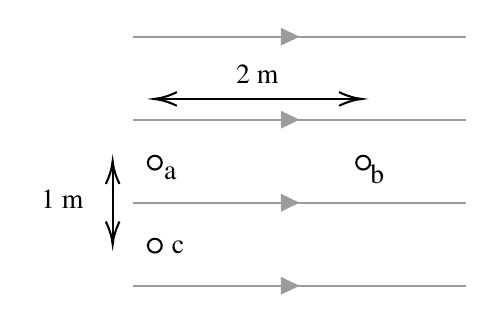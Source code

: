

\tikzset{every picture/.style={line width=0.75pt}} %set default line width to 0.75pt        

\begin{tikzpicture}[x=0.75pt,y=0.75pt,yscale=-1,xscale=1]
%uncomment if require: \path (0,143); %set diagram left start at 0, and has height of 143

%Straight Lines [id:da884153126551716] 
\draw [color={rgb, 255:red, 155; green, 155; blue, 155 }  ,draw opacity=1 ]   (50,10) -- (210,10) ;
\draw [shift={(130,10)}, rotate = 180] [fill={rgb, 255:red, 155; green, 155; blue, 155 }  ,fill opacity=1 ][line width=0.08]  [draw opacity=0] (8.93,-4.29) -- (0,0) -- (8.93,4.29) -- cycle    ;
%Straight Lines [id:da5466884046634857] 
\draw [color={rgb, 255:red, 155; green, 155; blue, 155 }  ,draw opacity=1 ]   (50,50) -- (210,50) ;
\draw [shift={(130,50)}, rotate = 180] [fill={rgb, 255:red, 155; green, 155; blue, 155 }  ,fill opacity=1 ][line width=0.08]  [draw opacity=0] (8.93,-4.29) -- (0,0) -- (8.93,4.29) -- cycle    ;
%Straight Lines [id:da4563738244773976] 
\draw [color={rgb, 255:red, 155; green, 155; blue, 155 }  ,draw opacity=1 ]   (50,90) -- (210,90) ;
\draw [shift={(130,90)}, rotate = 180] [fill={rgb, 255:red, 155; green, 155; blue, 155 }  ,fill opacity=1 ][line width=0.08]  [draw opacity=0] (8.93,-4.29) -- (0,0) -- (8.93,4.29) -- cycle    ;
%Straight Lines [id:da8861553808606357] 
\draw [color={rgb, 255:red, 155; green, 155; blue, 155 }  ,draw opacity=1 ]   (50,130) -- (210,130) ;
\draw [shift={(130,130)}, rotate = 180] [fill={rgb, 255:red, 155; green, 155; blue, 155 }  ,fill opacity=1 ][line width=0.08]  [draw opacity=0] (8.93,-4.29) -- (0,0) -- (8.93,4.29) -- cycle    ;
%Shape: Circle [id:dp8574197652931845] 
\draw   (63.64,70.68) .. controls (63.64,68.84) and (62.16,67.36) .. (60.32,67.36) .. controls (58.49,67.36) and (57,68.84) .. (57,70.68) .. controls (57,72.51) and (58.49,74) .. (60.32,74) .. controls (62.16,74) and (63.64,72.51) .. (63.64,70.68) -- cycle ;
%Shape: Circle [id:dp7947666583659698] 
\draw   (164,70.68) .. controls (164,68.84) and (162.51,67.36) .. (160.68,67.36) .. controls (158.84,67.36) and (157.36,68.84) .. (157.36,70.68) .. controls (157.36,72.51) and (158.84,74) .. (160.68,74) .. controls (162.51,74) and (164,72.51) .. (164,70.68) -- cycle ;
%Shape: Circle [id:dp6086807902184315] 
\draw   (63.64,110.68) .. controls (63.64,108.84) and (62.16,107.36) .. (60.32,107.36) .. controls (58.49,107.36) and (57,108.84) .. (57,110.68) .. controls (57,112.51) and (58.49,114) .. (60.32,114) .. controls (62.16,114) and (63.64,112.51) .. (63.64,110.68) -- cycle ;
%Straight Lines [id:da08881059573320749] 
\draw    (40,72) -- (40,108) ;
\draw [shift={(40,110)}, rotate = 270] [color={rgb, 255:red, 0; green, 0; blue, 0 }  ][line width=0.75]    (10.93,-3.29) .. controls (6.95,-1.4) and (3.31,-0.3) .. (0,0) .. controls (3.31,0.3) and (6.95,1.4) .. (10.93,3.29)   ;
\draw [shift={(40,70)}, rotate = 90] [color={rgb, 255:red, 0; green, 0; blue, 0 }  ][line width=0.75]    (10.93,-3.29) .. controls (6.95,-1.4) and (3.31,-0.3) .. (0,0) .. controls (3.31,0.3) and (6.95,1.4) .. (10.93,3.29)   ;
%Straight Lines [id:da714465645858051] 
\draw    (158,40) -- (62,40) ;
\draw [shift={(60,40)}, rotate = 360] [color={rgb, 255:red, 0; green, 0; blue, 0 }  ][line width=0.75]    (10.93,-3.29) .. controls (6.95,-1.4) and (3.31,-0.3) .. (0,0) .. controls (3.31,0.3) and (6.95,1.4) .. (10.93,3.29)   ;
\draw [shift={(160,40)}, rotate = 180] [color={rgb, 255:red, 0; green, 0; blue, 0 }  ][line width=0.75]    (10.93,-3.29) .. controls (6.95,-1.4) and (3.31,-0.3) .. (0,0) .. controls (3.31,0.3) and (6.95,1.4) .. (10.93,3.29)   ;

% Text Node
\draw (63.32,71.36) node [anchor=north west][inner sep=0.75pt]   [align=left] {{\fontfamily{ptm}\selectfont a}};
% Text Node
\draw (162.68,70.36) node [anchor=north west][inner sep=0.75pt]   [align=left] {{\fontfamily{ptm}\selectfont b}};
% Text Node
\draw (67,106.68) node [anchor=north west][inner sep=0.75pt]   [align=left] {{\fontfamily{ptm}\selectfont c}};
% Text Node
\draw (4,82) node [anchor=north west][inner sep=0.75pt]   [align=left] {{\fontfamily{ptm}\selectfont 1 m}};
% Text Node
\draw (98,22) node [anchor=north west][inner sep=0.75pt]   [align=left] {{\fontfamily{ptm}\selectfont 2 m}};


\end{tikzpicture}
